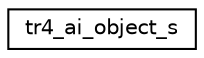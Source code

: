 digraph "Graphical Class Hierarchy"
{
 // INTERACTIVE_SVG=YES
  edge [fontname="Helvetica",fontsize="10",labelfontname="Helvetica",labelfontsize="10"];
  node [fontname="Helvetica",fontsize="10",shape=record];
  rankdir="LR";
  Node1 [label="tr4_ai_object_s",height=0.2,width=0.4,color="black", fillcolor="white", style="filled",URL="$_tomb_raider_8h.html#structtr4__ai__object__s"];
}
